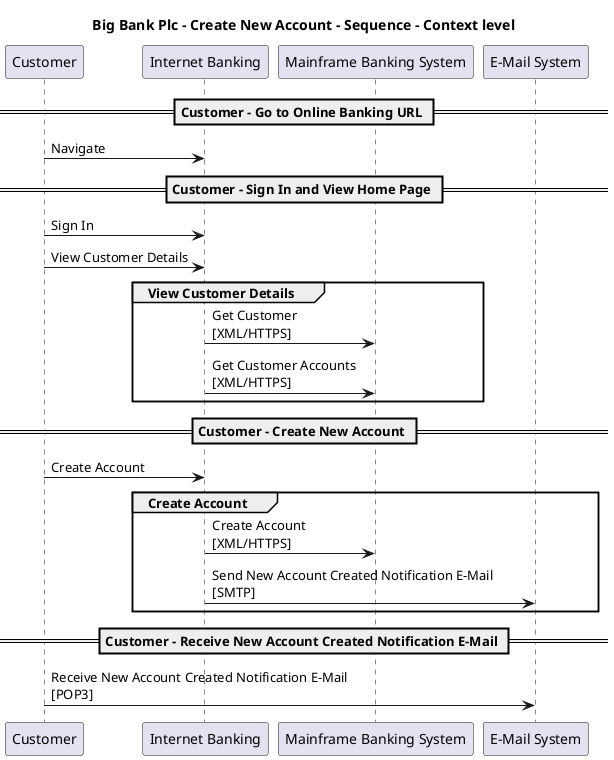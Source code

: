 @startuml

title Big Bank Plc - Create New Account - Sequence - Context level

participant "Customer" as BigBankPlc.Actors.Customer
participant "Internet Banking" as BigBankPlc.SoftwareSystems.InternetBanking
participant "Mainframe Banking System" as BigBankPlc.SoftwareSystems.MainframeBankingSystem
participant "E-Mail System" as BigBankPlc.SoftwareSystems.EMailSystem

== Customer - Go to Online Banking URL ==
BigBankPlc.Actors.Customer -> BigBankPlc.SoftwareSystems.InternetBanking : Navigate
== Customer - Sign In and View Home Page ==
BigBankPlc.Actors.Customer -> BigBankPlc.SoftwareSystems.InternetBanking : Sign In
BigBankPlc.Actors.Customer -> BigBankPlc.SoftwareSystems.InternetBanking : View Customer Details
group View Customer Details
BigBankPlc.SoftwareSystems.InternetBanking -> BigBankPlc.SoftwareSystems.MainframeBankingSystem : Get Customer\n[XML/HTTPS]
BigBankPlc.SoftwareSystems.InternetBanking -> BigBankPlc.SoftwareSystems.MainframeBankingSystem : Get Customer Accounts\n[XML/HTTPS]
end
== Customer - Create New Account ==
BigBankPlc.Actors.Customer -> BigBankPlc.SoftwareSystems.InternetBanking : Create Account
group Create Account
BigBankPlc.SoftwareSystems.InternetBanking -> BigBankPlc.SoftwareSystems.MainframeBankingSystem : Create Account\n[XML/HTTPS]
BigBankPlc.SoftwareSystems.InternetBanking -> BigBankPlc.SoftwareSystems.EMailSystem : Send New Account Created Notification E-Mail\n[SMTP]
end
== Customer - Receive New Account Created Notification E-Mail ==
BigBankPlc.Actors.Customer -> BigBankPlc.SoftwareSystems.EMailSystem : Receive New Account Created Notification E-Mail\n[POP3]


@enduml
